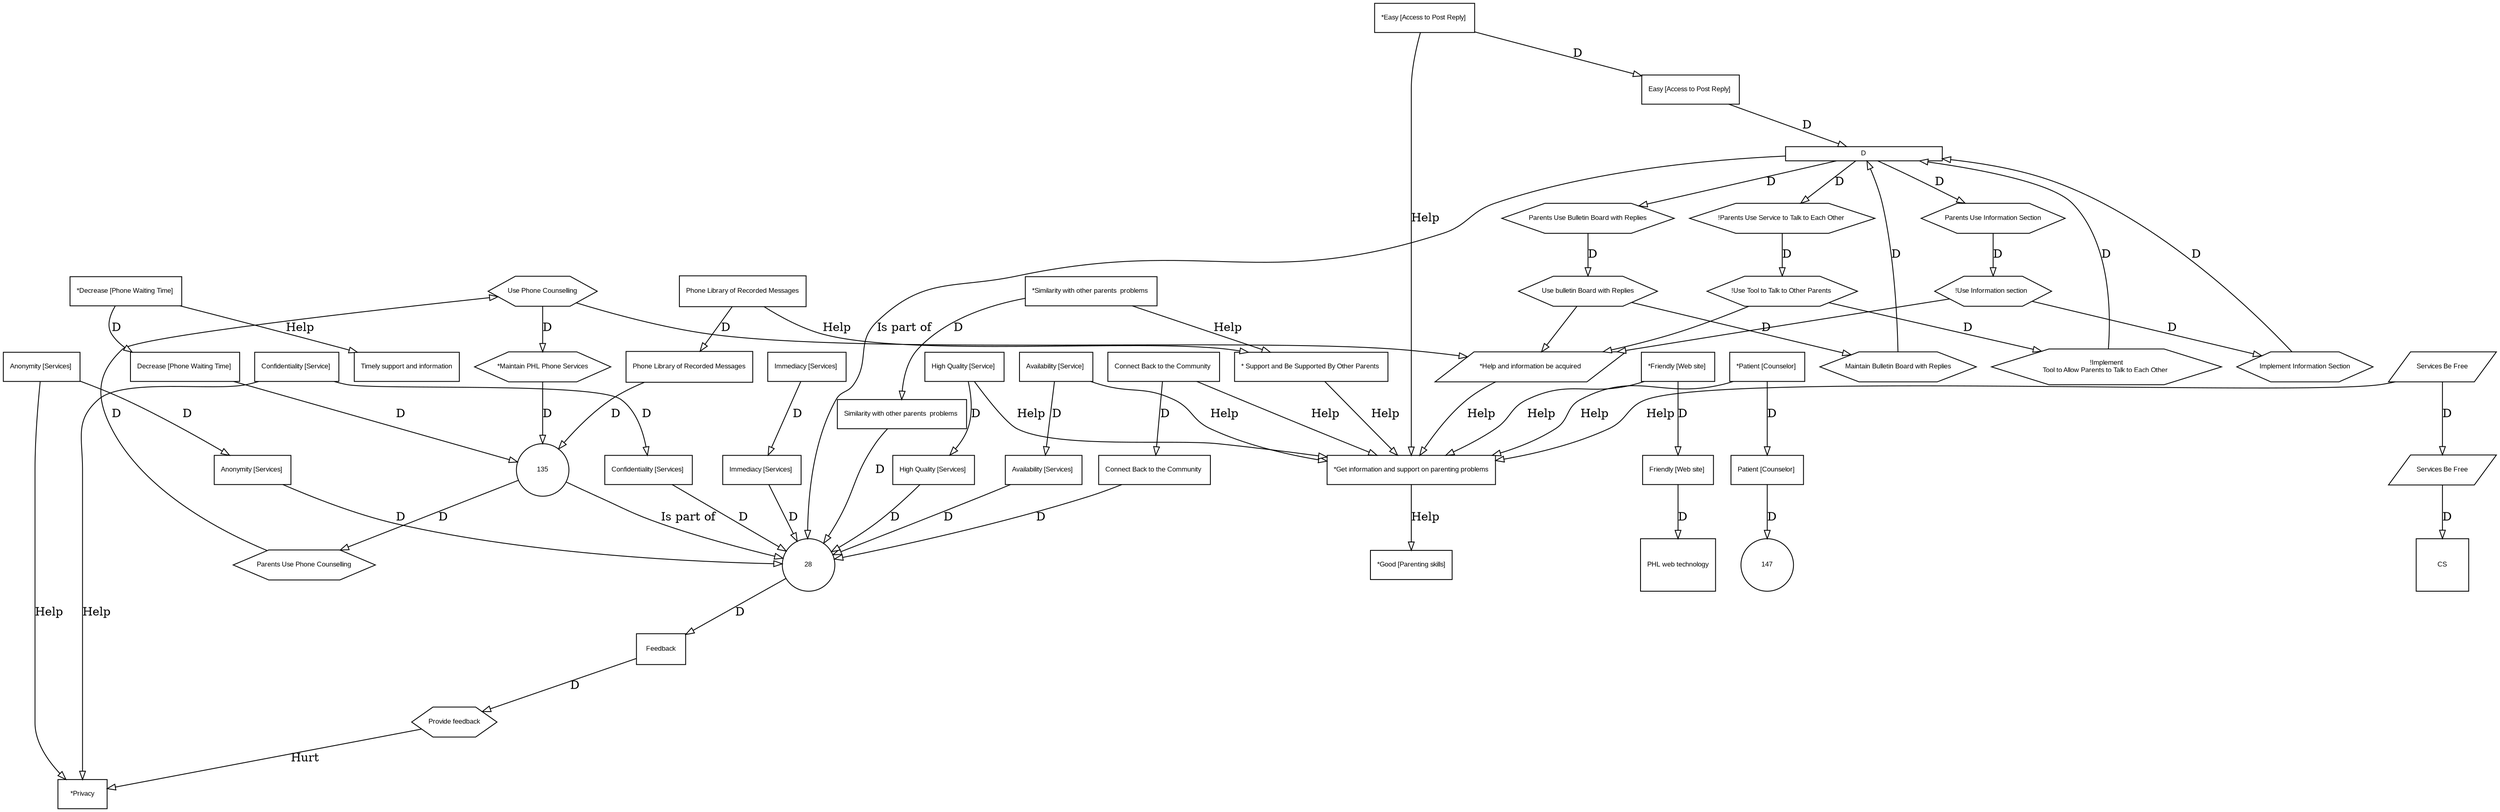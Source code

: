  digraph  RootGraph {
  node [color="#000000", fillcolor="#FFFFFF", fontname=Arial, fontsize="8", style=filled];
  edge [color="#000000", fillcolor="#FFFFFF"];
  subgraph Connector {
      node [width="2.60956693807278", height="0", pos="76.7523671270481,59.7677876931092", color="#000000", fillcolor="#FFFFFF", fontname=Arial, fontsize="8", style=filled, label=D, shape=box];
      "D" [];
  }
  "*Friendly [Web site] " [width="0.816179286622626", height="0.490638069621911", pos="132.882454318414,396.337029493611", label="*Friendly [Web site] ", shape=box];
  "Friendly [Web site] " [width="0.816179286622626", height="0.490638069621911", pos="42.8824543184145,161.662970506389", label="Friendly [Web site] ", shape=box];
  "PHL web technology" [width="0.875", height="0.875", pos="112.764908636829,-58.5000000000001", label="PHL web technology", shape=box];
  "Availability [Service] " [width="0.816179286622626", height="0.490638069621911", pos="488.117545681585,566.662970506389", label="Availability [Service] ", shape=box];
  "Availability [Services] " [width="0.816179286622626", height="0.490638069621911", pos="636.882454318414,603.337029493611", label="Availability [Services] ", shape=box];
  "High Quality [Service] " [width="0.816179286622626", height="0.490638069621911", pos="470.117545681585,603.337029493611", label="High Quality [Service] ", shape=box];
  "High Quality [Services] " [width="0.816179286622626", height="0.490638069621911", pos="614.117545681585,647.662970506389", label="High Quality [Services] ", shape=box];
  "Anonymity [Services] " [width="0.816179286622626", height="0.490638069621911", pos="582.882454318414,684.337029493611", label="Anonymity [Services] ", shape=box];
  "28" [width="0.875", height="0.875", pos="31.5,31.5", shape=circle];
  "Confidentiality [Service] " [width="0.816179286622626", height="0.490638069621911", pos="499.5,531.337029493611", label="Confidentiality [Service] ", shape=box];
  "Confidentiality [Services] " [width="0.816179286622626", height="0.490638069621911", pos="650.117545681585,566.662970506389", label="Confidentiality [Services] ", shape=box];
  "*Easy [Access to Post Reply] " [width="0.816179286622626", height="0.490638069621911", pos="121.5,440.662970506389", label="*Easy [Access to Post Reply] ", shape=box];
  "Easy [Access to Post Reply] " [width="0.816179286622626", height="0.490638069621911", pos="42.8824543184145,198.337029493611", label="Easy [Access to Post Reply] ", shape=box];
  "Immediacy [Services] " [width="0.816179286622626", height="0.490638069621911", pos="560.117545681586,719.662970506389", label="Immediacy [Services] ", shape=box];
  "*Get information and support on parenting problems" [width="0.816179286622626", height="0.490638069621911", pos="218.117545681585,549.337029493611", label="*Get information and support on parenting problems", shape=box];
  "*Privacy" [width="0.816179286622626", height="0.490638069621911", pos="308.117545681585,612.337029493611", label="*Privacy", shape=box];
  "Parents Use Bulletin Board with Replies" [width="0.78125", height="0.5", pos="298.389908636829,108", label="Parents Use Bulletin Board with Replies", sides="6", shape=polygon];
  "Use bulletin Board with Replies" [width="0.78125", height="0.5", pos="275.625,297", label="Use bulletin Board with Replies", sides="6", shape=polygon];
  "Maintain Bulletin Board with Replies" [width="0.78125", height="0.5", pos="352.389908636829,108", label="Maintain Bulletin Board with Replies", sides="6", shape=polygon];
  "!Parents Use Service to Talk to Each Other " [width="0.78125", height="0.5", pos="188.139908636829,108", label="!Parents Use Service to Talk to Each Other ", sides="6", shape=polygon];
  "!Use Tool to Talk to Other Parents " [width="0.78125", height="0.5", pos="219.375,315", label="!Use Tool to Talk to Other Parents ", sides="6", shape=polygon];
  "!Implement\nTool to Allow Parents to Talk to Each Other " [width="0.78125", height="0.5", pos="244.389908636829,108", label="!Implement\nTool to Allow Parents to Talk to Each Other ", sides="6", shape=polygon];
  "Parents Use Phone Counselling" [width="0.78125", height="0.5", pos="491.625,135", label="Parents Use Phone Counselling", sides="6", shape=polygon];
  "Use Phone Counselling" [width="0.78125", height="0.5", pos="337.5,297", label="Use Phone Counselling", sides="6", shape=polygon];
  "*Maintain PHL Phone Services" [width="0.78125", height="0.5", pos="509.625,171", label="*Maintain PHL Phone Services", sides="6", shape=polygon];
  "*Help and information be acquired" [width="0.812499999999998", height="0.5", pos="258.75,432", label="*Help and information be acquired", shape=parallelogram];
  "Connect Back to the Community " [width="0.816179286622626", height="0.490638069621911", pos="510.882454318414,494.662970506389", label="Connect Back to the Community ", shape=box];
  "Connect Back to the Community 1" [width="0.816179286622626", height="0.490638069621911", pos="654.882454318414,512.662970506389", label="Connect Back to the Community ", shape=box];
  "*Decrease [Phone Waiting Time] " [width="0.816179286622626", height="0.490638069621911", pos="445.5,333.337029493611", label="*Decrease [Phone Waiting Time] ", shape=box];
  "Decrease [Phone Waiting Time] " [width="0.816179286622626", height="0.490638069621911", pos="555.75,243.337029493611", label="Decrease [Phone Waiting Time] ", shape=box];
  "135" [width="0.875", height="0.875", pos="31.5,31.5", shape=circle];
  "Similarity with other parents  problems " [width="0.816179286622626", height="0.490638069621911", pos="632.117545681585,458.662970506389", label="Similarity with other parents  problems ", shape=box];
  "*Similarity with other parents  problems " [width="0.816179286622626", height="0.490638069621911", pos="506.117545681585,458.662970506389", label="*Similarity with other parents  problems ", shape=box];
  "Patient [Counselor] " [width="0.816179286622626", height="0.490638069621911", pos="596.117545681585,333.337029493611", label="Patient [Counselor] ", shape=box];
  "147" [width="0.875", height="0.875", pos="31.5,31.5", shape=circle];
  "*Patient [Counselor] " [width="0.816179286622626", height="0.490638069621911", pos="481.5,369.337029493611", label="*Patient [Counselor] ", shape=box];
  "Timely support and information" [width="0.816179286622626", height="0.490638069621911", pos="308.117545681585,553.162970506389", label="Timely support and information", shape=box];
  "Anonymity [Services] 1" [width="0.816179286622626", height="0.490638069621911", pos="434.117545681585,638.662970506389", label="Anonymity [Services] ", shape=box];
  "Phone Library of Recorded Messages" [width="0.8125", height="0.5078125", pos="526.5,207.28125", label="Phone Library of Recorded Messages", shape=box];
  "*Good [Parenting skills]" [width="0.816179286622626", height="0.490638069621911", pos="236.117545681585,656.662970506389", label="*Good [Parenting skills]", shape=box];
  "Phone Library of Recorded Messages1" [width="0.8125", height="0.5078125", pos="398.25,315.28125", label="Phone Library of Recorded Messages", shape=box];
  "* Support and Be Supported By Other Parents " [width="0.816179286622626", height="0.490638069621911", pos="398.117545681585,477.337029493611", label="* Support and Be Supported By Other Parents ", shape=box];
  "Immediacy [Services] 1" [width="0.816179286622626", height="0.490638069621911", pos="398.117545681585,674.662970506389", label="Immediacy [Services] ", shape=box];
  "Implement Information Section" [width="0.78125", height="0.5", pos="136.389908636829,108", label="Implement Information Section", sides="6", shape=polygon];
  "!Use Information section  " [width="0.78125", height="0.5", pos="166.5,357.75", label="!Use Information section  ", sides="6", shape=polygon];
  "Parents Use Information Section" [width="0.78125", height="0.5", pos="82.389908636829,126", label="Parents Use Information Section", sides="6", shape=polygon];
  "Feedback" [width="0.8125", height="0.5078125", pos="517.5,747.28125", label=Feedback, shape=box];
  "Provide feedback" [width="0.78125", height="0.5", pos="327.375,684", label="Provide feedback", sides="6", shape=polygon];
  "Services Be Free" [width="0.812499999999998", height="0.5", pos="600.75,387", label="Services Be Free", shape=parallelogram];
  "CS" [width="0.875", height="0.875", pos="729,391.5", label=CS, shape=box];
  "Services Be Free1" [width="0.812499999999998", height="0.5", pos="495,414", label="Services Be Free", shape=parallelogram];
  "*Friendly [Web site] "->"Friendly [Web site] " [label=D];
  "Friendly [Web site] "->"PHL web technology" [label=D];
  "Availability [Service] "->"Availability [Services] " [label=D];
  "High Quality [Service] "->"High Quality [Services] " [label=D];
  "Anonymity [Services] "->"28" [label=D];
  "High Quality [Services] "->"28" [label=D];
  "Availability [Services] "->"28" [label=D];
  "Confidentiality [Service] "->"Confidentiality [Services] " [label=D];
  "Confidentiality [Services] "->"28" [label=D];
  "*Easy [Access to Post Reply] "->"Easy [Access to Post Reply] " [label=D];
  "Easy [Access to Post Reply] "->"D" [label=D];
  "Immediacy [Services] "->"28" [label=D];
  "High Quality [Service] "->"*Get information and support on parenting problems" [label=Help];
  "Availability [Service] "->"*Get information and support on parenting problems" [label=Help];
  "*Friendly [Web site] "->"*Get information and support on parenting problems" [label=Help];
  "*Easy [Access to Post Reply] "->"*Get information and support on parenting problems" [label=Help];
  "Confidentiality [Service] "->"*Privacy" [label=Help];
  "Parents Use Bulletin Board with Replies"->"Use bulletin Board with Replies" [label=D];
  "Use bulletin Board with Replies"->"Maintain Bulletin Board with Replies" [label=D];
  "!Parents Use Service to Talk to Each Other "->"!Use Tool to Talk to Other Parents " [label=D];
  "!Use Tool to Talk to Other Parents "->"!Implement\nTool to Allow Parents to Talk to Each Other " [label=D];
  "Parents Use Phone Counselling"->"Use Phone Counselling" [label=D];
  "Use Phone Counselling"->"*Maintain PHL Phone Services" [label=D];
  "Use bulletin Board with Replies"->"*Help and information be acquired";
  "Use Phone Counselling"->"*Help and information be acquired";
  "Connect Back to the Community "->"Connect Back to the Community 1" [label=D];
  "Connect Back to the Community 1"->"28" [label=D];
  "*Decrease [Phone Waiting Time] "->"Decrease [Phone Waiting Time] " [label=D];
  "Decrease [Phone Waiting Time] "->"135" [label=D];
  "Similarity with other parents  problems "->"28" [label=D];
  "*Similarity with other parents  problems "->"Similarity with other parents  problems " [label=D];
  "Patient [Counselor] "->"147" [label=D];
  "*Patient [Counselor] "->"Patient [Counselor] " [label=D];
  "*Patient [Counselor] "->"*Get information and support on parenting problems" [label=Help];
  "*Maintain PHL Phone Services"->"135" [label=D];
  "135"->"Parents Use Phone Counselling" [label=D];
  "!Implement\nTool to Allow Parents to Talk to Each Other "->"D" [label=D];
  "Maintain Bulletin Board with Replies"->"D" [label=D];
  "D"->"!Parents Use Service to Talk to Each Other " [label=D];
  "D"->"Parents Use Bulletin Board with Replies" [label=D];
  "Connect Back to the Community "->"*Get information and support on parenting problems" [label=Help];
  "*Decrease [Phone Waiting Time] "->"Timely support and information" [label=Help];
  "Anonymity [Services] 1"->"Anonymity [Services] " [label=D];
  "Anonymity [Services] 1"->"*Privacy" [label=Help];
  "Phone Library of Recorded Messages"->"135" [label=D];
  "*Get information and support on parenting problems"->"*Good [Parenting skills]" [label=Help];
  "Phone Library of Recorded Messages1"->"Phone Library of Recorded Messages" [label=D];
  "*Similarity with other parents  problems "->"* Support and Be Supported By Other Parents " [label=Help];
  "*Help and information be acquired"->"*Get information and support on parenting problems" [label=Help];
  "* Support and Be Supported By Other Parents "->"*Get information and support on parenting problems" [label=Help];
  "!Use Tool to Talk to Other Parents "->"*Help and information be acquired";
  "Immediacy [Services] 1"->"Immediacy [Services] " [label=D];
  "135"->"28" [label="Is part of"];
  "Implement Information Section"->"D" [label=D];
  "!Use Information section  "->"Implement Information Section" [label=D];
  "Parents Use Information Section"->"!Use Information section  " [label=D];
  "D"->"Parents Use Information Section" [label=D];
  "!Use Information section  "->"*Help and information be acquired";
  "D"->"28" [label="Is part of"];
  "Feedback"->"Provide feedback" [label=D];
  "28"->"Feedback" [label=D];
  "Provide feedback"->"*Privacy" [label=Hurt];
  "Services Be Free"->"CS" [label=D];
  "Services Be Free1"->"Services Be Free" [label=D];
  "Services Be Free1"->"*Get information and support on parenting problems" [label=Help];
  "Phone Library of Recorded Messages1"->"* Support and Be Supported By Other Parents " [label=Help];
}
